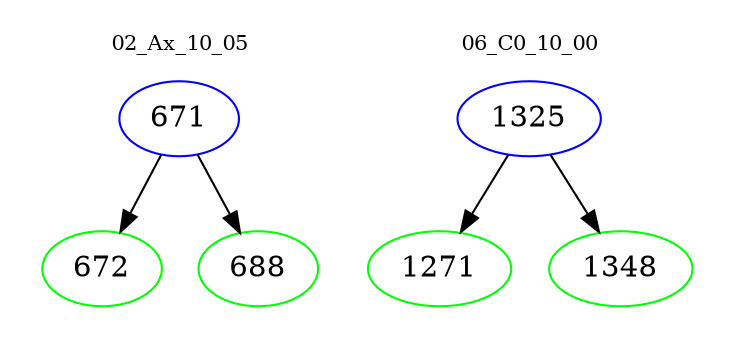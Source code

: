 digraph{
subgraph cluster_0 {
color = white
label = "02_Ax_10_05";
fontsize=10;
T0_671 [label="671", color="blue"]
T0_671 -> T0_672 [color="black"]
T0_672 [label="672", color="green"]
T0_671 -> T0_688 [color="black"]
T0_688 [label="688", color="green"]
}
subgraph cluster_1 {
color = white
label = "06_C0_10_00";
fontsize=10;
T1_1325 [label="1325", color="blue"]
T1_1325 -> T1_1271 [color="black"]
T1_1271 [label="1271", color="green"]
T1_1325 -> T1_1348 [color="black"]
T1_1348 [label="1348", color="green"]
}
}

